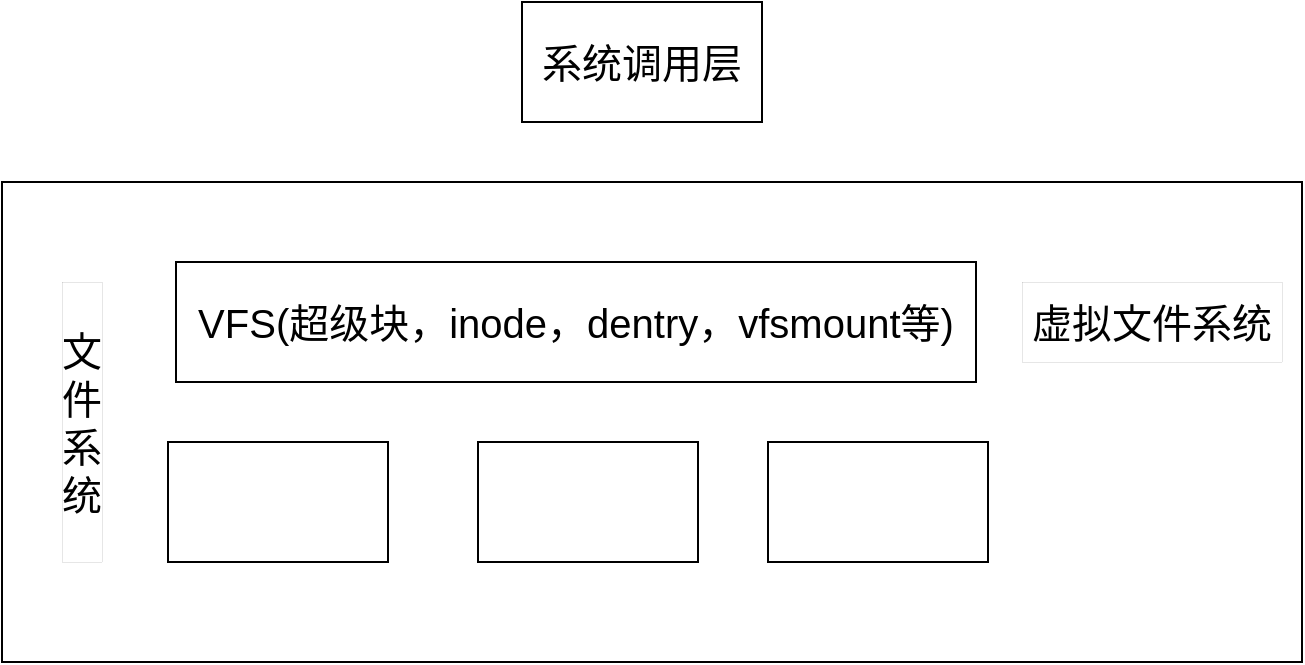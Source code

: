 <mxfile version="21.4.0" type="github">
  <diagram name="第 1 页" id="xE6j1u7JrcWCm94Bzhu7">
    <mxGraphModel dx="944" dy="599" grid="1" gridSize="10" guides="1" tooltips="1" connect="1" arrows="1" fold="1" page="1" pageScale="1" pageWidth="827" pageHeight="1169" math="0" shadow="0">
      <root>
        <mxCell id="0" />
        <mxCell id="1" parent="0" />
        <mxCell id="D83fO44UdGpcLvMbURXB-1" value="系统调用层" style="rounded=0;whiteSpace=wrap;html=1;fontSize=20;" vertex="1" parent="1">
          <mxGeometry x="340" y="60" width="120" height="60" as="geometry" />
        </mxCell>
        <mxCell id="D83fO44UdGpcLvMbURXB-2" value="" style="rounded=0;whiteSpace=wrap;html=1;fontSize=20;" vertex="1" parent="1">
          <mxGeometry x="80" y="150" width="650" height="240" as="geometry" />
        </mxCell>
        <mxCell id="D83fO44UdGpcLvMbURXB-3" value="文件系统" style="rounded=0;whiteSpace=wrap;html=1;rotation=0;fillColor=default;strokeWidth=0;fontSize=20;" vertex="1" parent="1">
          <mxGeometry x="110" y="200" width="20" height="140" as="geometry" />
        </mxCell>
        <mxCell id="D83fO44UdGpcLvMbURXB-4" value="VFS(超级块，inode，dentry，vfsmount等)" style="rounded=0;whiteSpace=wrap;html=1;fontSize=20;" vertex="1" parent="1">
          <mxGeometry x="167" y="190" width="400" height="60" as="geometry" />
        </mxCell>
        <mxCell id="D83fO44UdGpcLvMbURXB-5" value="" style="rounded=0;whiteSpace=wrap;html=1;fontSize=20;" vertex="1" parent="1">
          <mxGeometry x="163" y="280" width="110" height="60" as="geometry" />
        </mxCell>
        <mxCell id="D83fO44UdGpcLvMbURXB-6" value="" style="rounded=0;whiteSpace=wrap;html=1;fontSize=20;" vertex="1" parent="1">
          <mxGeometry x="318" y="280" width="110" height="60" as="geometry" />
        </mxCell>
        <mxCell id="D83fO44UdGpcLvMbURXB-7" value="" style="rounded=0;whiteSpace=wrap;html=1;fontSize=20;" vertex="1" parent="1">
          <mxGeometry x="463" y="280" width="110" height="60" as="geometry" />
        </mxCell>
        <mxCell id="D83fO44UdGpcLvMbURXB-8" value="虚拟文件系统" style="rounded=0;whiteSpace=wrap;html=1;rotation=0;fillColor=default;strokeWidth=0;fontSize=20;" vertex="1" parent="1">
          <mxGeometry x="590" y="200" width="130" height="40" as="geometry" />
        </mxCell>
      </root>
    </mxGraphModel>
  </diagram>
</mxfile>
